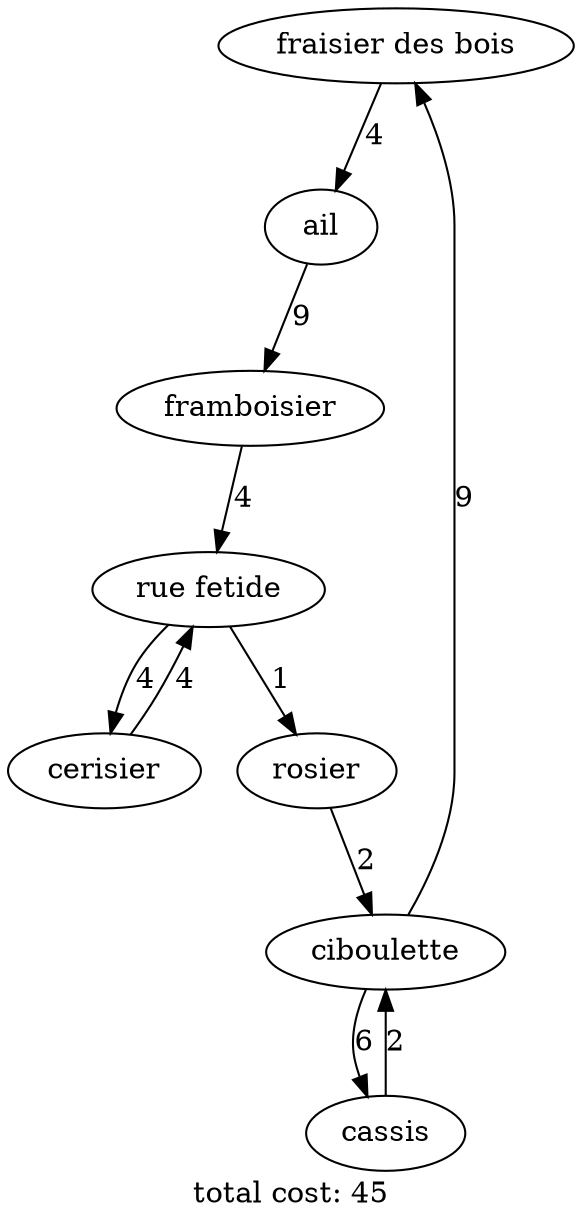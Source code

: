 digraph {
"fraisier des bois" -> "ail" [label=4]
"ail" -> "framboisier" [label=9]
"framboisier" -> "rue fetide" [label=4]
"rue fetide" -> "cerisier" [label=4]
"cerisier" -> "rue fetide" [label=4]
"rue fetide" -> "rosier" [label=1]
"rosier" -> "ciboulette" [label=2]
"ciboulette" -> "cassis" [label=6]
"cassis" -> "ciboulette" [label=2]
"ciboulette" -> "fraisier des bois" [label=9]
label="total cost: 45"}